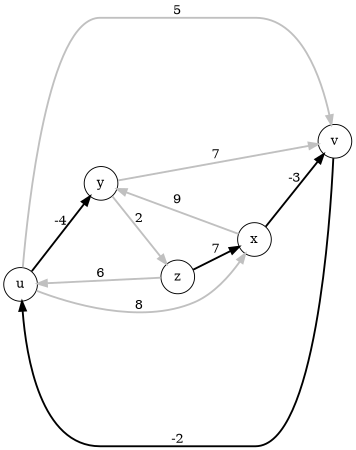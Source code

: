 digraph D {
  rankdir=LR
  size="5,3"
  ratio="fill"
  edge[style="bold"]
  node[shape="circle"]
u -> y[label="-4", color="black"]u -> x[label="8", color="grey"]u -> v[label="5", color="grey"]v -> u[label="-2", color="black"]x -> y[label="9", color="grey"]x -> v[label="-3", color="black"]y -> v[label="7", color="grey"]y -> z[label="2", color="grey"]z -> u[label="6", color="grey"]z -> x[label="7", color="black"]}